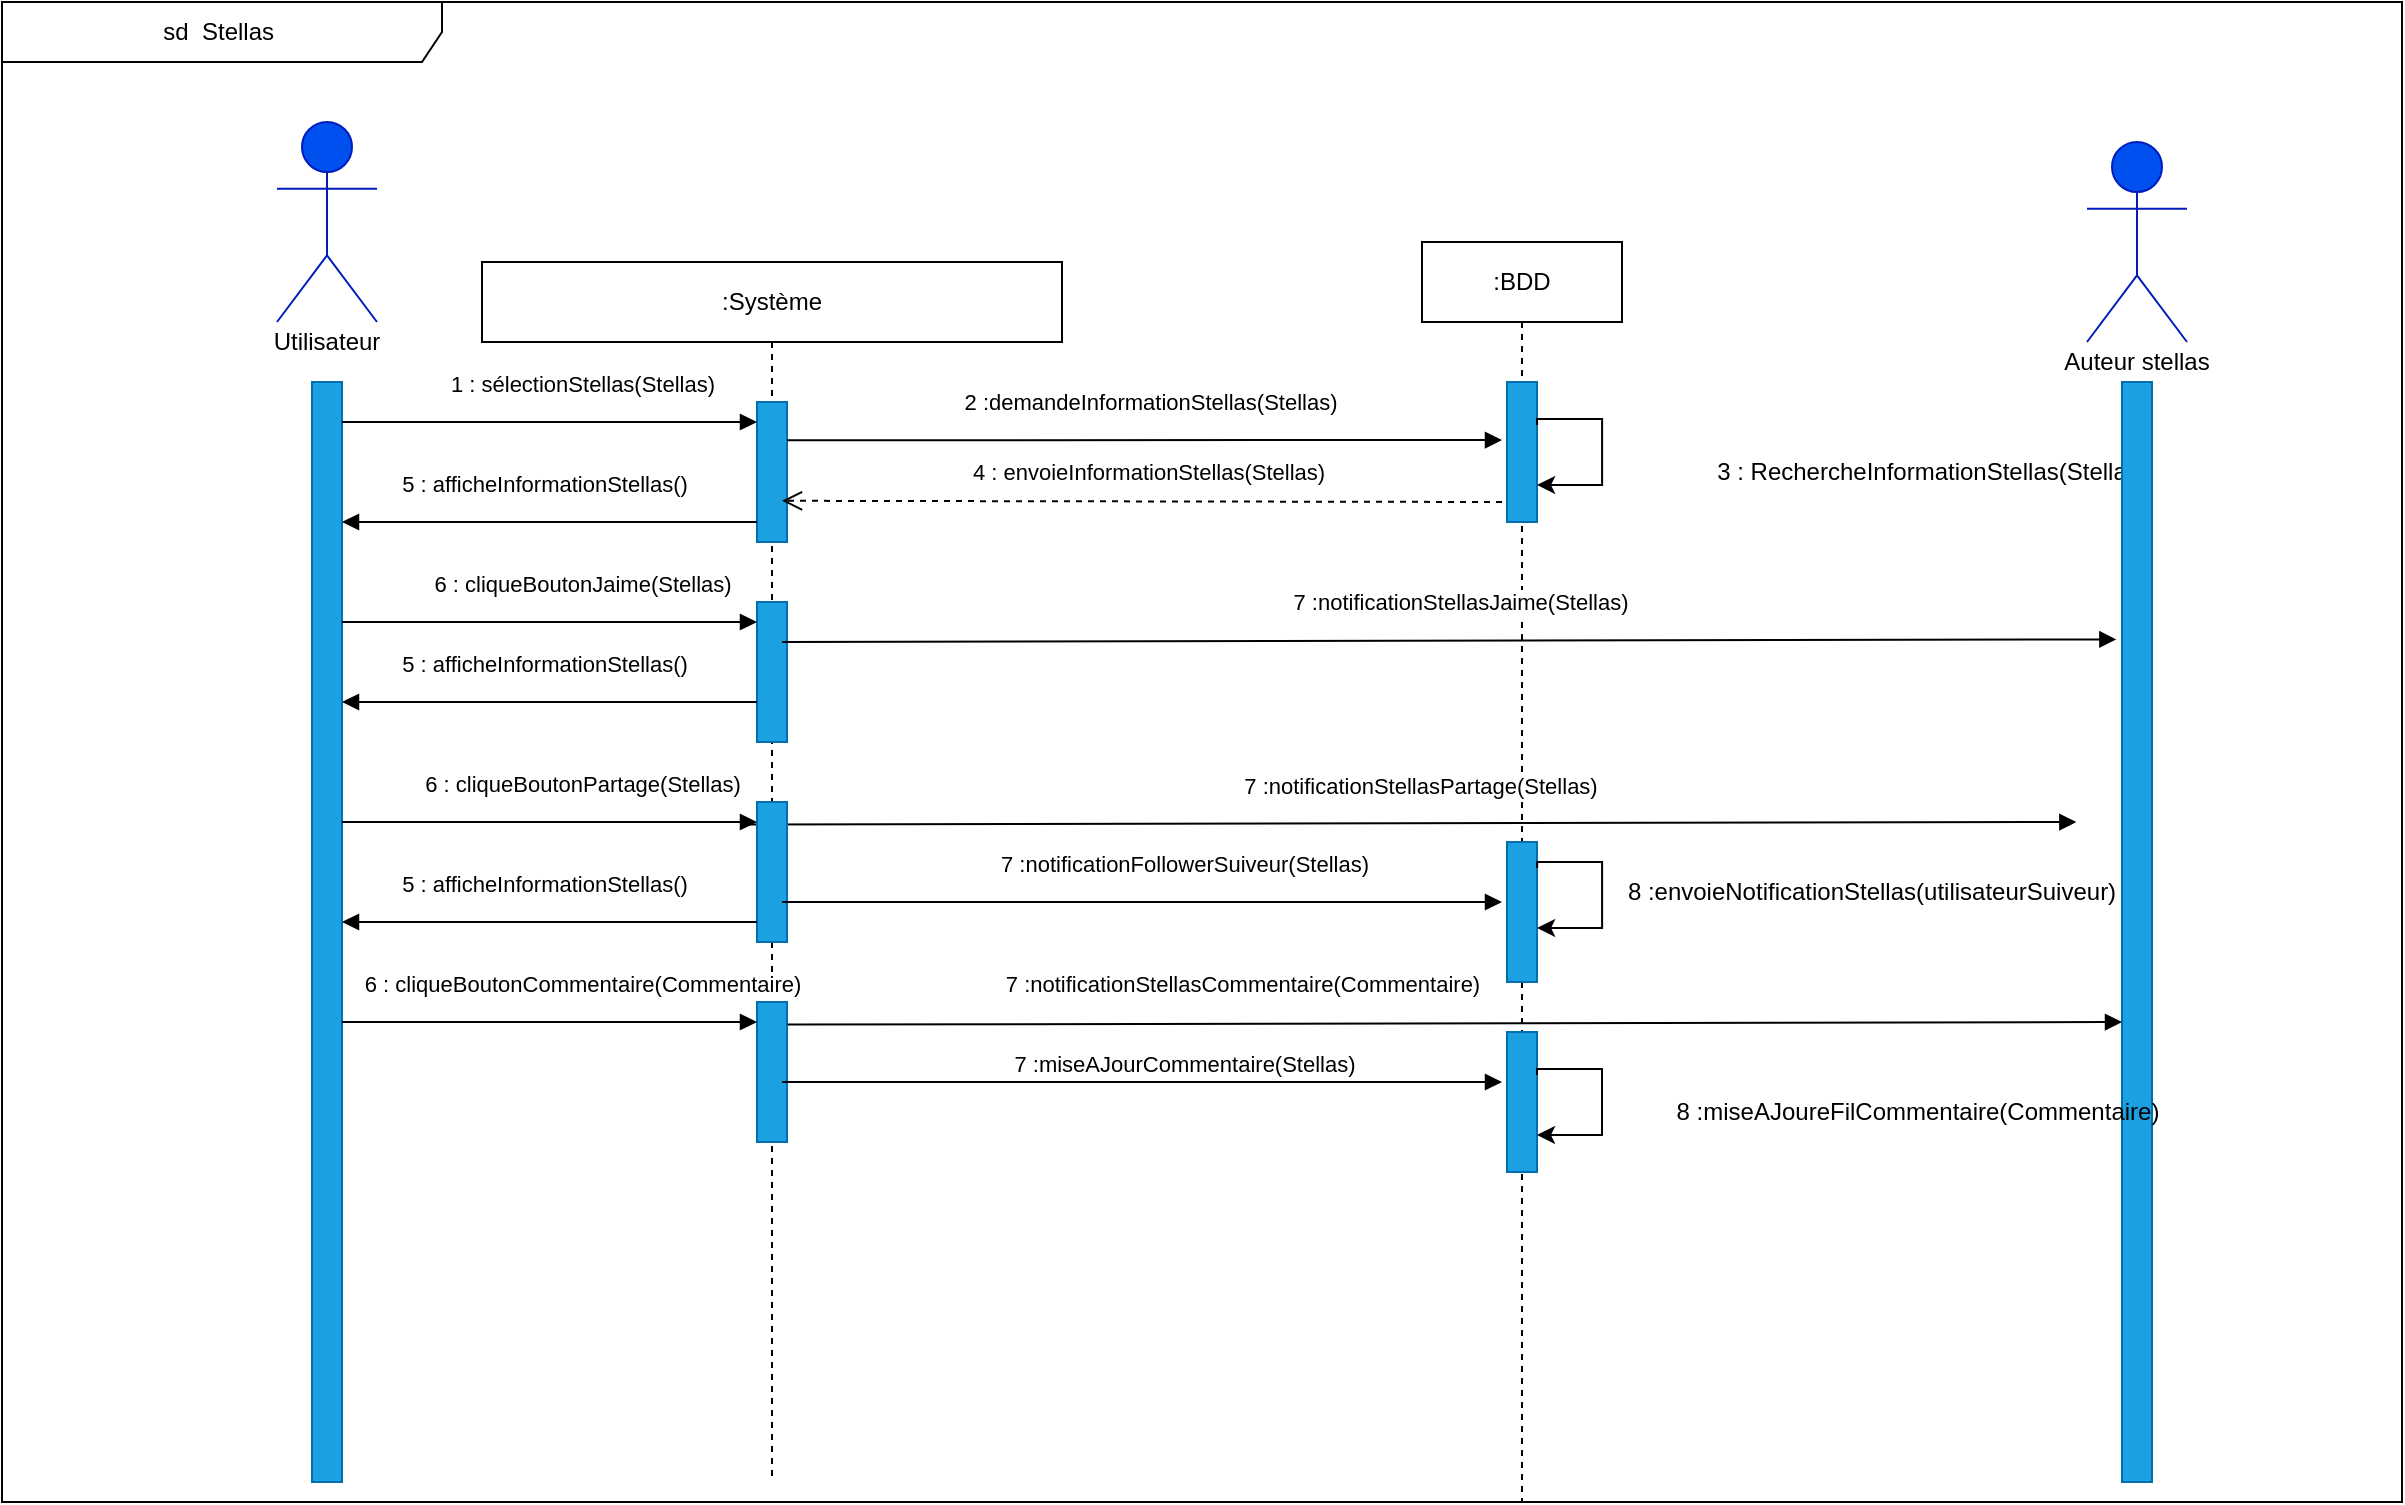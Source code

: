 <mxfile version="20.6.0" type="device"><diagram id="M-pu-cOKjHEZvPsEpOY4" name="Page-1"><mxGraphModel dx="1785" dy="1661" grid="1" gridSize="10" guides="1" tooltips="1" connect="1" arrows="1" fold="1" page="1" pageScale="1" pageWidth="827" pageHeight="1169" math="0" shadow="0"><root><mxCell id="0"/><mxCell id="1" parent="0"/><mxCell id="OMeM30PVV8WrVPDrTTRZ-6" value=":BDD" style="shape=umlLifeline;perimeter=lifelinePerimeter;whiteSpace=wrap;html=1;container=1;collapsible=0;recursiveResize=0;outlineConnect=0;" parent="1" vertex="1"><mxGeometry x="680" y="110" width="100" height="630" as="geometry"/></mxCell><mxCell id="UVZ0IYtNJLXeqeBDd-HU-146" value="" style="rounded=0;whiteSpace=wrap;html=1;fillColor=#1ba1e2;fontColor=#ffffff;strokeColor=#006EAF;" vertex="1" parent="OMeM30PVV8WrVPDrTTRZ-6"><mxGeometry x="42.5" y="70" width="15" height="70" as="geometry"/></mxCell><mxCell id="UVZ0IYtNJLXeqeBDd-HU-181" value="7 :notificationStellasPartage(Stellas)" style="html=1;verticalAlign=bottom;endArrow=block;rounded=0;exitX=1.011;exitY=0.14;exitDx=0;exitDy=0;exitPerimeter=0;entryX=-0.188;entryY=0.234;entryDx=0;entryDy=0;entryPerimeter=0;" edge="1" parent="OMeM30PVV8WrVPDrTTRZ-6"><mxGeometry x="0.016" y="10" width="80" relative="1" as="geometry"><mxPoint x="-339.995" y="291.3" as="sourcePoint"/><mxPoint x="327.18" y="290.0" as="targetPoint"/><mxPoint as="offset"/></mxGeometry></mxCell><mxCell id="UVZ0IYtNJLXeqeBDd-HU-183" value="" style="rounded=0;whiteSpace=wrap;html=1;fillColor=#1ba1e2;fontColor=#ffffff;strokeColor=#006EAF;" vertex="1" parent="OMeM30PVV8WrVPDrTTRZ-6"><mxGeometry x="42.5" y="300" width="15" height="70" as="geometry"/></mxCell><mxCell id="UVZ0IYtNJLXeqeBDd-HU-120" style="edgeStyle=orthogonalEdgeStyle;rounded=0;orthogonalLoop=1;jettySize=auto;html=1;exitX=1;exitY=0.25;exitDx=0;exitDy=0;entryX=1;entryY=0.75;entryDx=0;entryDy=0;" edge="1" parent="OMeM30PVV8WrVPDrTTRZ-6"><mxGeometry relative="1" as="geometry"><Array as="points"><mxPoint x="58.04" y="88.5"/><mxPoint x="90.04" y="88.5"/><mxPoint x="90.04" y="121.5"/></Array><mxPoint x="57.54" y="91.5" as="sourcePoint"/><mxPoint x="57.54" y="121.5" as="targetPoint"/></mxGeometry></mxCell><mxCell id="UVZ0IYtNJLXeqeBDd-HU-192" value="" style="rounded=0;whiteSpace=wrap;html=1;fillColor=#1ba1e2;fontColor=#ffffff;strokeColor=#006EAF;" vertex="1" parent="OMeM30PVV8WrVPDrTTRZ-6"><mxGeometry x="42.5" y="395" width="15" height="70" as="geometry"/></mxCell><mxCell id="UVZ0IYtNJLXeqeBDd-HU-186" style="edgeStyle=orthogonalEdgeStyle;rounded=0;orthogonalLoop=1;jettySize=auto;html=1;exitX=1;exitY=0.25;exitDx=0;exitDy=0;entryX=1;entryY=0.75;entryDx=0;entryDy=0;" edge="1" parent="OMeM30PVV8WrVPDrTTRZ-6"><mxGeometry relative="1" as="geometry"><Array as="points"><mxPoint x="58.06" y="309.98"/><mxPoint x="90.06" y="309.98"/><mxPoint x="90.06" y="342.98"/></Array><mxPoint x="57.56" y="312.98" as="sourcePoint"/><mxPoint x="57.56" y="342.98" as="targetPoint"/></mxGeometry></mxCell><mxCell id="OMeM30PVV8WrVPDrTTRZ-74" value="sd&amp;nbsp; Stellas&amp;nbsp; " style="shape=umlFrame;whiteSpace=wrap;html=1;width=220;height=30;" parent="OMeM30PVV8WrVPDrTTRZ-6" vertex="1"><mxGeometry x="-710" y="-120" width="1200" height="750" as="geometry"/></mxCell><mxCell id="UVZ0IYtNJLXeqeBDd-HU-195" style="edgeStyle=orthogonalEdgeStyle;rounded=0;orthogonalLoop=1;jettySize=auto;html=1;exitX=1;exitY=0.25;exitDx=0;exitDy=0;entryX=1;entryY=0.75;entryDx=0;entryDy=0;" edge="1" parent="OMeM30PVV8WrVPDrTTRZ-6"><mxGeometry relative="1" as="geometry"><Array as="points"><mxPoint x="58" y="413.46"/><mxPoint x="90" y="413.46"/><mxPoint x="90" y="446.46"/></Array><mxPoint x="57.5" y="416.46" as="sourcePoint"/><mxPoint x="57.5" y="446.46" as="targetPoint"/></mxGeometry></mxCell><mxCell id="UVZ0IYtNJLXeqeBDd-HU-196" value="8 :envoieNotificationStellas(utilisateurSuiveur)" style="text;html=1;strokeColor=none;fillColor=none;align=center;verticalAlign=middle;whiteSpace=wrap;rounded=0;" vertex="1" parent="OMeM30PVV8WrVPDrTTRZ-6"><mxGeometry x="90" y="310" width="270" height="30" as="geometry"/></mxCell><mxCell id="OMeM30PVV8WrVPDrTTRZ-9" value="" style="rounded=0;whiteSpace=wrap;html=1;fillColor=#1ba1e2;fontColor=#ffffff;strokeColor=#006EAF;" parent="1" vertex="1"><mxGeometry x="125" y="180" width="15" height="550" as="geometry"/></mxCell><mxCell id="OMeM30PVV8WrVPDrTTRZ-1" value="&lt;b&gt;Utilisateur&lt;/b&gt;" style="shape=umlActor;verticalLabelPosition=bottom;verticalAlign=top;html=1;fillColor=#0050ef;fontColor=#ffffff;strokeColor=#001DBC;" parent="1" vertex="1"><mxGeometry x="107.5" y="50" width="50" height="100" as="geometry"/></mxCell><mxCell id="OMeM30PVV8WrVPDrTTRZ-3" value=":Système" style="shape=umlLifeline;perimeter=lifelinePerimeter;whiteSpace=wrap;html=1;container=1;collapsible=0;recursiveResize=0;outlineConnect=0;" parent="1" vertex="1"><mxGeometry x="210" y="120" width="290" height="610" as="geometry"/></mxCell><mxCell id="UVZ0IYtNJLXeqeBDd-HU-57" value="" style="rounded=0;whiteSpace=wrap;html=1;fillColor=#1ba1e2;fontColor=#ffffff;strokeColor=#006EAF;" vertex="1" parent="OMeM30PVV8WrVPDrTTRZ-3"><mxGeometry x="137.5" y="70" width="15" height="70" as="geometry"/></mxCell><mxCell id="UVZ0IYtNJLXeqeBDd-HU-83" value="" style="rounded=0;whiteSpace=wrap;html=1;fillColor=#1ba1e2;fontColor=#ffffff;strokeColor=#006EAF;" vertex="1" parent="OMeM30PVV8WrVPDrTTRZ-3"><mxGeometry x="137.5" y="170" width="15" height="70" as="geometry"/></mxCell><mxCell id="UVZ0IYtNJLXeqeBDd-HU-164" value="1 : sélectionStellas(Stellas)" style="html=1;verticalAlign=bottom;endArrow=block;rounded=0;entryX=0.01;entryY=0.143;entryDx=0;entryDy=0;entryPerimeter=0;" edge="1" parent="OMeM30PVV8WrVPDrTTRZ-3"><mxGeometry x="0.156" y="10" width="80" relative="1" as="geometry"><mxPoint x="-70.15" y="80.05" as="sourcePoint"/><mxPoint x="137.5" y="80" as="targetPoint"/><mxPoint as="offset"/></mxGeometry></mxCell><mxCell id="UVZ0IYtNJLXeqeBDd-HU-171" value="6 : cliqueBoutonJaime(Stellas)" style="html=1;verticalAlign=bottom;endArrow=block;rounded=0;entryX=0.01;entryY=0.143;entryDx=0;entryDy=0;entryPerimeter=0;" edge="1" parent="OMeM30PVV8WrVPDrTTRZ-3"><mxGeometry x="0.156" y="10" width="80" relative="1" as="geometry"><mxPoint x="-70.15" y="180.05" as="sourcePoint"/><mxPoint x="137.5" y="180.0" as="targetPoint"/><mxPoint as="offset"/></mxGeometry></mxCell><mxCell id="UVZ0IYtNJLXeqeBDd-HU-176" value="" style="rounded=0;whiteSpace=wrap;html=1;fillColor=#1ba1e2;fontColor=#ffffff;strokeColor=#006EAF;" vertex="1" parent="OMeM30PVV8WrVPDrTTRZ-3"><mxGeometry x="137.5" y="270" width="15" height="70" as="geometry"/></mxCell><mxCell id="UVZ0IYtNJLXeqeBDd-HU-179" value="6 : cliqueBoutonPartage(Stellas)" style="html=1;verticalAlign=bottom;endArrow=block;rounded=0;entryX=0.01;entryY=0.143;entryDx=0;entryDy=0;entryPerimeter=0;" edge="1" parent="OMeM30PVV8WrVPDrTTRZ-3"><mxGeometry x="0.156" y="10" width="80" relative="1" as="geometry"><mxPoint x="-70.15" y="280.05" as="sourcePoint"/><mxPoint x="137.5" y="280.0" as="targetPoint"/><mxPoint as="offset"/></mxGeometry></mxCell><mxCell id="UVZ0IYtNJLXeqeBDd-HU-180" value="5 : afficheInformationStellas()" style="html=1;verticalAlign=bottom;endArrow=block;rounded=0;entryX=-0.127;entryY=0.134;entryDx=0;entryDy=0;entryPerimeter=0;exitX=0;exitY=0;exitDx=0;exitDy=0;" edge="1" parent="OMeM30PVV8WrVPDrTTRZ-3"><mxGeometry x="0.028" y="-10" width="80" relative="1" as="geometry"><mxPoint x="137.5" y="330.0" as="sourcePoint"/><mxPoint x="-70.0" y="330.0" as="targetPoint"/><mxPoint as="offset"/></mxGeometry></mxCell><mxCell id="UVZ0IYtNJLXeqeBDd-HU-187" value="" style="rounded=0;whiteSpace=wrap;html=1;fillColor=#1ba1e2;fontColor=#ffffff;strokeColor=#006EAF;" vertex="1" parent="OMeM30PVV8WrVPDrTTRZ-3"><mxGeometry x="137.5" y="370" width="15" height="70" as="geometry"/></mxCell><mxCell id="UVZ0IYtNJLXeqeBDd-HU-190" value="6 : cliqueBoutonCommentaire(Commentaire)" style="html=1;verticalAlign=bottom;endArrow=block;rounded=0;entryX=0.01;entryY=0.143;entryDx=0;entryDy=0;entryPerimeter=0;" edge="1" parent="OMeM30PVV8WrVPDrTTRZ-3"><mxGeometry x="0.156" y="10" width="80" relative="1" as="geometry"><mxPoint x="-70.15" y="380.05" as="sourcePoint"/><mxPoint x="137.5" y="380" as="targetPoint"/><mxPoint as="offset"/></mxGeometry></mxCell><mxCell id="UVZ0IYtNJLXeqeBDd-HU-10" value="&lt;div&gt;Utilisateur&lt;/div&gt;" style="text;html=1;strokeColor=none;fillColor=none;align=center;verticalAlign=middle;whiteSpace=wrap;rounded=0;" vertex="1" parent="1"><mxGeometry x="91.25" y="140" width="82.5" height="40" as="geometry"/></mxCell><mxCell id="UVZ0IYtNJLXeqeBDd-HU-73" value="4 : envoieInformationStellas(Stellas)" style="html=1;verticalAlign=bottom;endArrow=open;dashed=1;endSize=8;rounded=0;entryX=1.104;entryY=0.861;entryDx=0;entryDy=0;entryPerimeter=0;" edge="1" parent="1"><mxGeometry x="-0.016" y="-6" relative="1" as="geometry"><mxPoint x="720" y="240" as="sourcePoint"/><mxPoint x="360.0" y="239.4" as="targetPoint"/><mxPoint as="offset"/></mxGeometry></mxCell><mxCell id="UVZ0IYtNJLXeqeBDd-HU-71" value="2 :demandeInformationStellas(Stellas)" style="html=1;verticalAlign=bottom;endArrow=block;rounded=0;exitX=1.011;exitY=0.14;exitDx=0;exitDy=0;exitPerimeter=0;" edge="1" parent="1"><mxGeometry x="0.016" y="10" width="80" relative="1" as="geometry"><mxPoint x="362.505" y="209.13" as="sourcePoint"/><mxPoint x="720" y="209" as="targetPoint"/><mxPoint as="offset"/></mxGeometry></mxCell><mxCell id="UVZ0IYtNJLXeqeBDd-HU-133" value="3 : RechercheInformationStellas(Stellas)" style="text;html=1;strokeColor=none;fillColor=none;align=center;verticalAlign=middle;whiteSpace=wrap;rounded=0;" vertex="1" parent="1"><mxGeometry x="800" y="210" width="270" height="30" as="geometry"/></mxCell><mxCell id="UVZ0IYtNJLXeqeBDd-HU-150" value="5 : afficheInformationStellas()" style="html=1;verticalAlign=bottom;endArrow=block;rounded=0;entryX=-0.127;entryY=0.134;entryDx=0;entryDy=0;entryPerimeter=0;exitX=0;exitY=0;exitDx=0;exitDy=0;" edge="1" parent="1"><mxGeometry x="0.028" y="-10" width="80" relative="1" as="geometry"><mxPoint x="347.5" y="250.0" as="sourcePoint"/><mxPoint x="140.0" y="250.0" as="targetPoint"/><mxPoint as="offset"/></mxGeometry></mxCell><mxCell id="UVZ0IYtNJLXeqeBDd-HU-166" value="7 :notificationStellasJaime(Stellas)" style="html=1;verticalAlign=bottom;endArrow=block;rounded=0;exitX=1.011;exitY=0.14;exitDx=0;exitDy=0;exitPerimeter=0;entryX=-0.188;entryY=0.234;entryDx=0;entryDy=0;entryPerimeter=0;" edge="1" parent="1" target="UVZ0IYtNJLXeqeBDd-HU-173"><mxGeometry x="0.016" y="10" width="80" relative="1" as="geometry"><mxPoint x="360.005" y="310.0" as="sourcePoint"/><mxPoint x="737.34" y="310.2" as="targetPoint"/><mxPoint as="offset"/></mxGeometry></mxCell><mxCell id="UVZ0IYtNJLXeqeBDd-HU-172" value="5 : afficheInformationStellas()" style="html=1;verticalAlign=bottom;endArrow=block;rounded=0;entryX=-0.127;entryY=0.134;entryDx=0;entryDy=0;entryPerimeter=0;exitX=0;exitY=0;exitDx=0;exitDy=0;" edge="1" parent="1"><mxGeometry x="0.028" y="-10" width="80" relative="1" as="geometry"><mxPoint x="347.5" y="340.0" as="sourcePoint"/><mxPoint x="140.0" y="340.0" as="targetPoint"/><mxPoint as="offset"/></mxGeometry></mxCell><mxCell id="UVZ0IYtNJLXeqeBDd-HU-173" value="" style="rounded=0;whiteSpace=wrap;html=1;fillColor=#1ba1e2;fontColor=#ffffff;strokeColor=#006EAF;" vertex="1" parent="1"><mxGeometry x="1030" y="180" width="15" height="550" as="geometry"/></mxCell><mxCell id="UVZ0IYtNJLXeqeBDd-HU-174" value="&lt;b&gt;Utilisateur&lt;/b&gt;" style="shape=umlActor;verticalLabelPosition=bottom;verticalAlign=top;html=1;fillColor=#0050ef;fontColor=#ffffff;strokeColor=#001DBC;" vertex="1" parent="1"><mxGeometry x="1012.5" y="60" width="50" height="100" as="geometry"/></mxCell><mxCell id="UVZ0IYtNJLXeqeBDd-HU-175" value="Auteur stellas" style="text;html=1;strokeColor=none;fillColor=none;align=center;verticalAlign=middle;whiteSpace=wrap;rounded=0;" vertex="1" parent="1"><mxGeometry x="996.25" y="150" width="82.5" height="40" as="geometry"/></mxCell><mxCell id="UVZ0IYtNJLXeqeBDd-HU-182" value="7 :notificationFollowerSuiveur(Stellas)" style="html=1;verticalAlign=bottom;endArrow=block;rounded=0;exitX=1.011;exitY=0.14;exitDx=0;exitDy=0;exitPerimeter=0;" edge="1" parent="1"><mxGeometry x="0.113" y="10" width="80" relative="1" as="geometry"><mxPoint x="360.005" y="440.0" as="sourcePoint"/><mxPoint x="720" y="440" as="targetPoint"/><mxPoint as="offset"/></mxGeometry></mxCell><mxCell id="UVZ0IYtNJLXeqeBDd-HU-184" value="8 :miseAJoureFilCommentaire(Commentaire)" style="text;html=1;strokeColor=none;fillColor=none;align=center;verticalAlign=middle;whiteSpace=wrap;rounded=0;" vertex="1" parent="1"><mxGeometry x="792.5" y="530" width="270" height="30" as="geometry"/></mxCell><mxCell id="UVZ0IYtNJLXeqeBDd-HU-191" value="7 :miseAJourCommentaire(Stellas)" style="html=1;verticalAlign=bottom;endArrow=block;rounded=0;exitX=1.011;exitY=0.14;exitDx=0;exitDy=0;exitPerimeter=0;" edge="1" parent="1"><mxGeometry x="0.113" width="80" relative="1" as="geometry"><mxPoint x="360.005" y="530" as="sourcePoint"/><mxPoint x="720" y="530" as="targetPoint"/><mxPoint as="offset"/></mxGeometry></mxCell><mxCell id="UVZ0IYtNJLXeqeBDd-HU-194" value="7 :notificationStellasCommentaire(Commentaire)" style="html=1;verticalAlign=bottom;endArrow=block;rounded=0;exitX=1.011;exitY=0.14;exitDx=0;exitDy=0;exitPerimeter=0;entryX=-0.188;entryY=0.234;entryDx=0;entryDy=0;entryPerimeter=0;" edge="1" parent="1"><mxGeometry x="-0.319" y="11" width="80" relative="1" as="geometry"><mxPoint x="362.825" y="501.3" as="sourcePoint"/><mxPoint x="1030.0" y="500.0" as="targetPoint"/><mxPoint as="offset"/></mxGeometry></mxCell></root></mxGraphModel></diagram></mxfile>